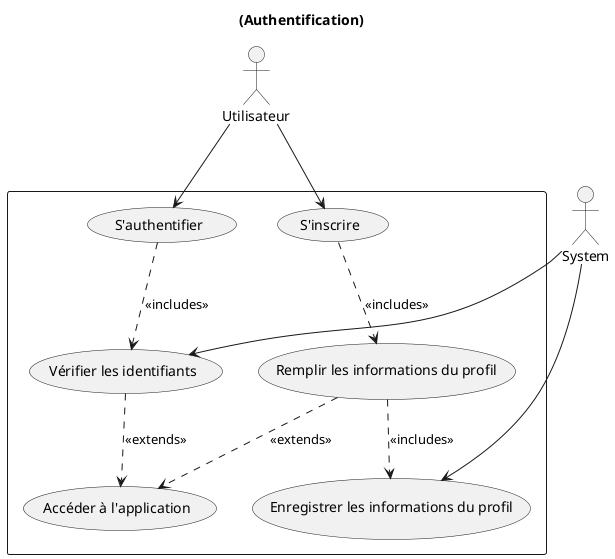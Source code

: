 @startuml
'https://plantuml.com/use-case-diagram

title (Authentification)

top to bottom direction

:Utilisateur: as Utilisateur
:System: as System

rectangle  {
    Utilisateur --> (S'inscrire)
    Utilisateur -> (S'authentifier)



    System --> (Enregistrer les informations du profil)
    System --> (Vérifier les identifiants)


    (S'inscrire) ..> (Remplir les informations du profil) : <<includes>>
    (Remplir les informations du profil) ..> (Enregistrer les informations du profil) : <<includes>>
    (Remplir les informations du profil) ..> (Accéder à l'application) : <<extends>>
    (Vérifier les identifiants) ..> (Accéder à l'application) : <<extends>>
    (S'authentifier) ..> (Vérifier les identifiants) : <<includes>>


}

@enduml